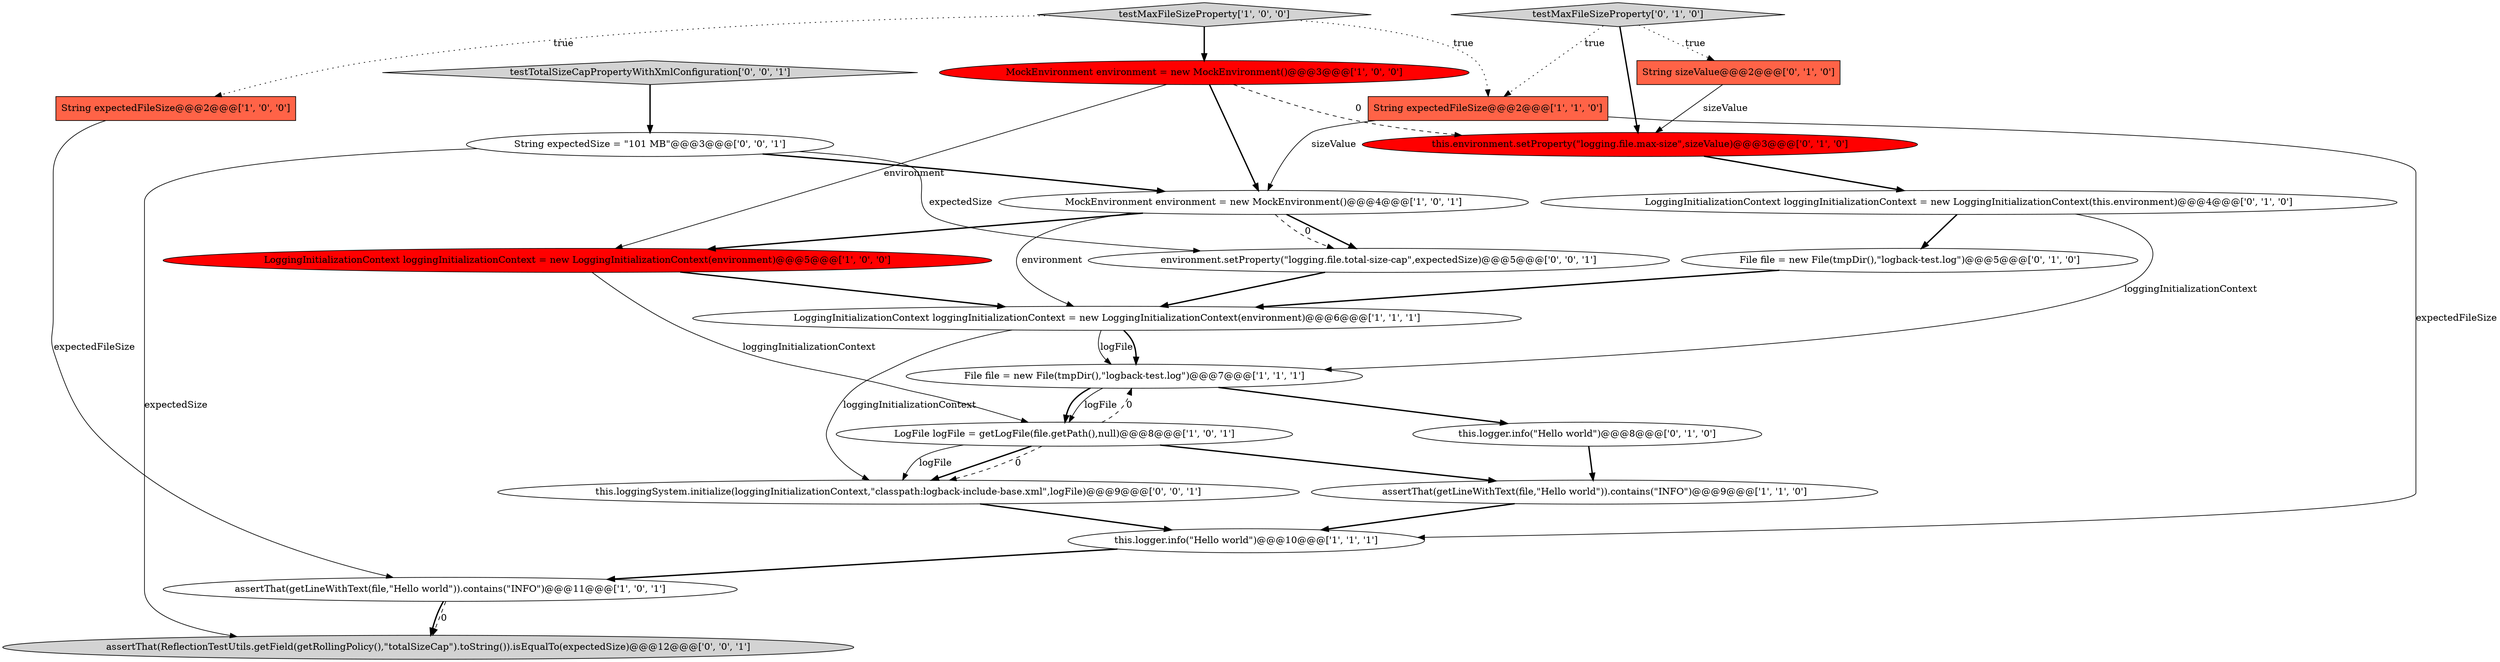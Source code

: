 digraph {
17 [style = filled, label = "String sizeValue@@@2@@@['0', '1', '0']", fillcolor = tomato, shape = box image = "AAA0AAABBB2BBB"];
3 [style = filled, label = "MockEnvironment environment = new MockEnvironment()@@@4@@@['1', '0', '1']", fillcolor = white, shape = ellipse image = "AAA0AAABBB1BBB"];
16 [style = filled, label = "LoggingInitializationContext loggingInitializationContext = new LoggingInitializationContext(this.environment)@@@4@@@['0', '1', '0']", fillcolor = white, shape = ellipse image = "AAA0AAABBB2BBB"];
19 [style = filled, label = "String expectedSize = \"101 MB\"@@@3@@@['0', '0', '1']", fillcolor = white, shape = ellipse image = "AAA0AAABBB3BBB"];
0 [style = filled, label = "MockEnvironment environment = new MockEnvironment()@@@3@@@['1', '0', '0']", fillcolor = red, shape = ellipse image = "AAA1AAABBB1BBB"];
10 [style = filled, label = "String expectedFileSize@@@2@@@['1', '1', '0']", fillcolor = tomato, shape = box image = "AAA0AAABBB1BBB"];
4 [style = filled, label = "this.logger.info(\"Hello world\")@@@10@@@['1', '1', '1']", fillcolor = white, shape = ellipse image = "AAA0AAABBB1BBB"];
8 [style = filled, label = "LogFile logFile = getLogFile(file.getPath(),null)@@@8@@@['1', '0', '1']", fillcolor = white, shape = ellipse image = "AAA0AAABBB1BBB"];
20 [style = filled, label = "environment.setProperty(\"logging.file.total-size-cap\",expectedSize)@@@5@@@['0', '0', '1']", fillcolor = white, shape = ellipse image = "AAA0AAABBB3BBB"];
13 [style = filled, label = "File file = new File(tmpDir(),\"logback-test.log\")@@@5@@@['0', '1', '0']", fillcolor = white, shape = ellipse image = "AAA0AAABBB2BBB"];
11 [style = filled, label = "LoggingInitializationContext loggingInitializationContext = new LoggingInitializationContext(environment)@@@5@@@['1', '0', '0']", fillcolor = red, shape = ellipse image = "AAA1AAABBB1BBB"];
1 [style = filled, label = "File file = new File(tmpDir(),\"logback-test.log\")@@@7@@@['1', '1', '1']", fillcolor = white, shape = ellipse image = "AAA0AAABBB1BBB"];
18 [style = filled, label = "testTotalSizeCapPropertyWithXmlConfiguration['0', '0', '1']", fillcolor = lightgray, shape = diamond image = "AAA0AAABBB3BBB"];
15 [style = filled, label = "testMaxFileSizeProperty['0', '1', '0']", fillcolor = lightgray, shape = diamond image = "AAA0AAABBB2BBB"];
22 [style = filled, label = "this.loggingSystem.initialize(loggingInitializationContext,\"classpath:logback-include-base.xml\",logFile)@@@9@@@['0', '0', '1']", fillcolor = white, shape = ellipse image = "AAA0AAABBB3BBB"];
14 [style = filled, label = "this.logger.info(\"Hello world\")@@@8@@@['0', '1', '0']", fillcolor = white, shape = ellipse image = "AAA0AAABBB2BBB"];
12 [style = filled, label = "this.environment.setProperty(\"logging.file.max-size\",sizeValue)@@@3@@@['0', '1', '0']", fillcolor = red, shape = ellipse image = "AAA1AAABBB2BBB"];
7 [style = filled, label = "testMaxFileSizeProperty['1', '0', '0']", fillcolor = lightgray, shape = diamond image = "AAA0AAABBB1BBB"];
6 [style = filled, label = "assertThat(getLineWithText(file,\"Hello world\")).contains(\"INFO\")@@@9@@@['1', '1', '0']", fillcolor = white, shape = ellipse image = "AAA0AAABBB1BBB"];
9 [style = filled, label = "String expectedFileSize@@@2@@@['1', '0', '0']", fillcolor = tomato, shape = box image = "AAA0AAABBB1BBB"];
5 [style = filled, label = "LoggingInitializationContext loggingInitializationContext = new LoggingInitializationContext(environment)@@@6@@@['1', '1', '1']", fillcolor = white, shape = ellipse image = "AAA0AAABBB1BBB"];
21 [style = filled, label = "assertThat(ReflectionTestUtils.getField(getRollingPolicy(),\"totalSizeCap\").toString()).isEqualTo(expectedSize)@@@12@@@['0', '0', '1']", fillcolor = lightgray, shape = ellipse image = "AAA0AAABBB3BBB"];
2 [style = filled, label = "assertThat(getLineWithText(file,\"Hello world\")).contains(\"INFO\")@@@11@@@['1', '0', '1']", fillcolor = white, shape = ellipse image = "AAA0AAABBB1BBB"];
0->3 [style = bold, label=""];
16->13 [style = bold, label=""];
1->8 [style = bold, label=""];
19->20 [style = solid, label="expectedSize"];
7->10 [style = dotted, label="true"];
0->11 [style = solid, label="environment"];
19->21 [style = solid, label="expectedSize"];
17->12 [style = solid, label="sizeValue"];
3->11 [style = bold, label=""];
18->19 [style = bold, label=""];
3->5 [style = solid, label="environment"];
15->10 [style = dotted, label="true"];
8->6 [style = bold, label=""];
11->8 [style = solid, label="loggingInitializationContext"];
7->0 [style = bold, label=""];
4->2 [style = bold, label=""];
12->16 [style = bold, label=""];
7->9 [style = dotted, label="true"];
8->22 [style = solid, label="logFile"];
0->12 [style = dashed, label="0"];
8->1 [style = dashed, label="0"];
8->22 [style = bold, label=""];
16->1 [style = solid, label="loggingInitializationContext"];
20->5 [style = bold, label=""];
5->1 [style = solid, label="logFile"];
22->4 [style = bold, label=""];
15->17 [style = dotted, label="true"];
8->22 [style = dashed, label="0"];
5->1 [style = bold, label=""];
10->3 [style = solid, label="sizeValue"];
1->8 [style = solid, label="logFile"];
11->5 [style = bold, label=""];
9->2 [style = solid, label="expectedFileSize"];
6->4 [style = bold, label=""];
3->20 [style = bold, label=""];
2->21 [style = dashed, label="0"];
2->21 [style = bold, label=""];
3->20 [style = dashed, label="0"];
13->5 [style = bold, label=""];
1->14 [style = bold, label=""];
15->12 [style = bold, label=""];
19->3 [style = bold, label=""];
14->6 [style = bold, label=""];
5->22 [style = solid, label="loggingInitializationContext"];
10->4 [style = solid, label="expectedFileSize"];
}
